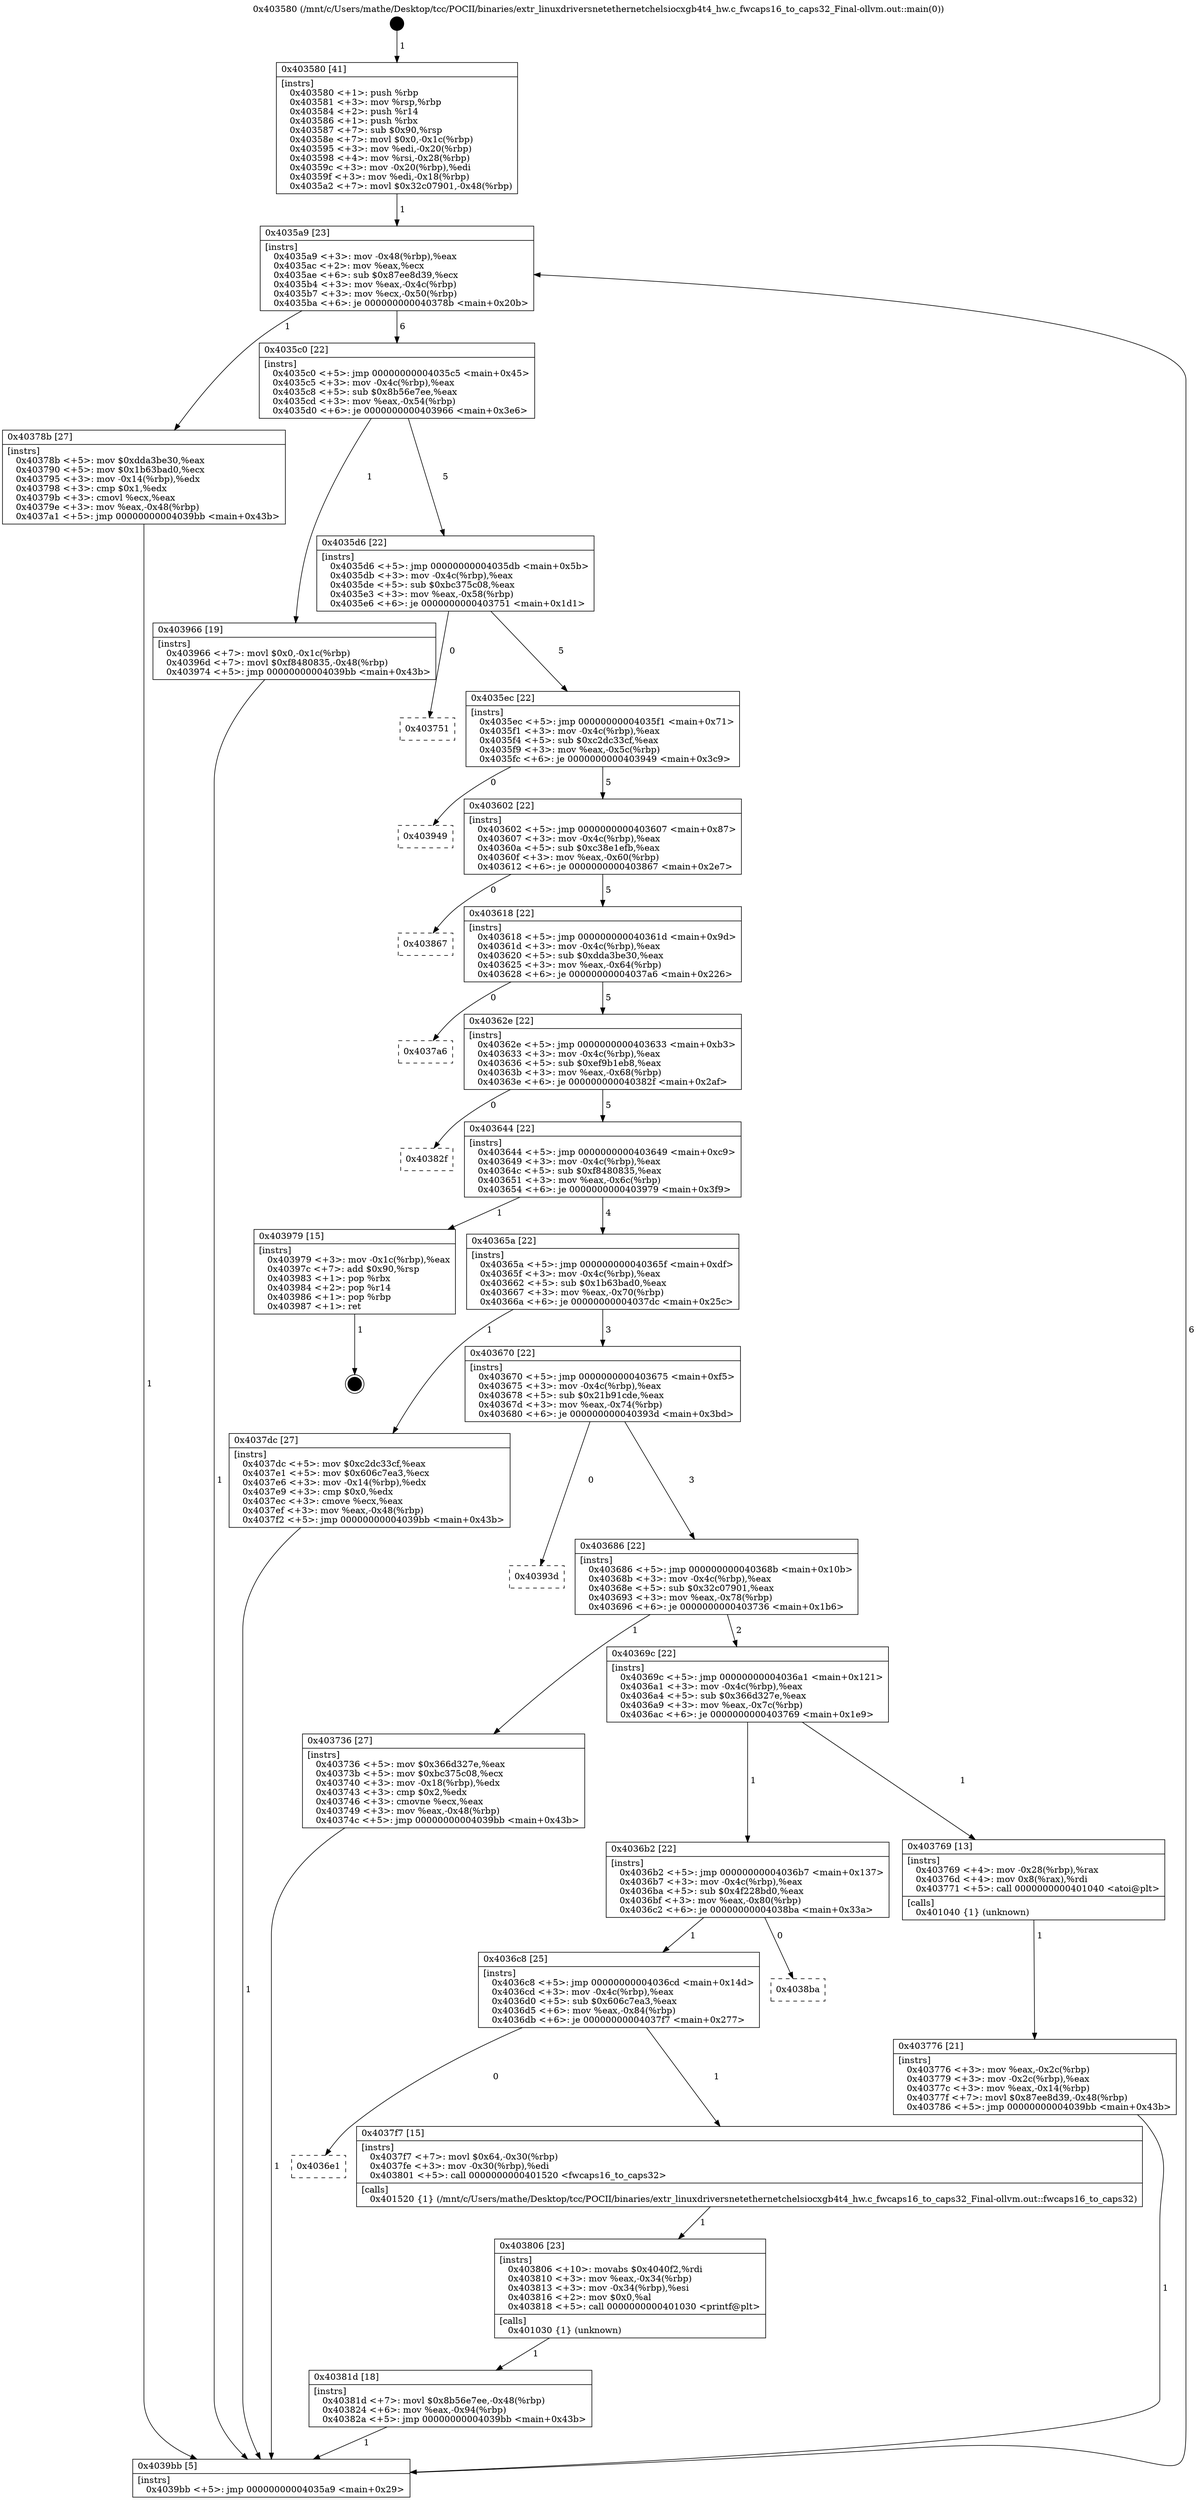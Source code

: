 digraph "0x403580" {
  label = "0x403580 (/mnt/c/Users/mathe/Desktop/tcc/POCII/binaries/extr_linuxdriversnetethernetchelsiocxgb4t4_hw.c_fwcaps16_to_caps32_Final-ollvm.out::main(0))"
  labelloc = "t"
  node[shape=record]

  Entry [label="",width=0.3,height=0.3,shape=circle,fillcolor=black,style=filled]
  "0x4035a9" [label="{
     0x4035a9 [23]\l
     | [instrs]\l
     &nbsp;&nbsp;0x4035a9 \<+3\>: mov -0x48(%rbp),%eax\l
     &nbsp;&nbsp;0x4035ac \<+2\>: mov %eax,%ecx\l
     &nbsp;&nbsp;0x4035ae \<+6\>: sub $0x87ee8d39,%ecx\l
     &nbsp;&nbsp;0x4035b4 \<+3\>: mov %eax,-0x4c(%rbp)\l
     &nbsp;&nbsp;0x4035b7 \<+3\>: mov %ecx,-0x50(%rbp)\l
     &nbsp;&nbsp;0x4035ba \<+6\>: je 000000000040378b \<main+0x20b\>\l
  }"]
  "0x40378b" [label="{
     0x40378b [27]\l
     | [instrs]\l
     &nbsp;&nbsp;0x40378b \<+5\>: mov $0xdda3be30,%eax\l
     &nbsp;&nbsp;0x403790 \<+5\>: mov $0x1b63bad0,%ecx\l
     &nbsp;&nbsp;0x403795 \<+3\>: mov -0x14(%rbp),%edx\l
     &nbsp;&nbsp;0x403798 \<+3\>: cmp $0x1,%edx\l
     &nbsp;&nbsp;0x40379b \<+3\>: cmovl %ecx,%eax\l
     &nbsp;&nbsp;0x40379e \<+3\>: mov %eax,-0x48(%rbp)\l
     &nbsp;&nbsp;0x4037a1 \<+5\>: jmp 00000000004039bb \<main+0x43b\>\l
  }"]
  "0x4035c0" [label="{
     0x4035c0 [22]\l
     | [instrs]\l
     &nbsp;&nbsp;0x4035c0 \<+5\>: jmp 00000000004035c5 \<main+0x45\>\l
     &nbsp;&nbsp;0x4035c5 \<+3\>: mov -0x4c(%rbp),%eax\l
     &nbsp;&nbsp;0x4035c8 \<+5\>: sub $0x8b56e7ee,%eax\l
     &nbsp;&nbsp;0x4035cd \<+3\>: mov %eax,-0x54(%rbp)\l
     &nbsp;&nbsp;0x4035d0 \<+6\>: je 0000000000403966 \<main+0x3e6\>\l
  }"]
  Exit [label="",width=0.3,height=0.3,shape=circle,fillcolor=black,style=filled,peripheries=2]
  "0x403966" [label="{
     0x403966 [19]\l
     | [instrs]\l
     &nbsp;&nbsp;0x403966 \<+7\>: movl $0x0,-0x1c(%rbp)\l
     &nbsp;&nbsp;0x40396d \<+7\>: movl $0xf8480835,-0x48(%rbp)\l
     &nbsp;&nbsp;0x403974 \<+5\>: jmp 00000000004039bb \<main+0x43b\>\l
  }"]
  "0x4035d6" [label="{
     0x4035d6 [22]\l
     | [instrs]\l
     &nbsp;&nbsp;0x4035d6 \<+5\>: jmp 00000000004035db \<main+0x5b\>\l
     &nbsp;&nbsp;0x4035db \<+3\>: mov -0x4c(%rbp),%eax\l
     &nbsp;&nbsp;0x4035de \<+5\>: sub $0xbc375c08,%eax\l
     &nbsp;&nbsp;0x4035e3 \<+3\>: mov %eax,-0x58(%rbp)\l
     &nbsp;&nbsp;0x4035e6 \<+6\>: je 0000000000403751 \<main+0x1d1\>\l
  }"]
  "0x40381d" [label="{
     0x40381d [18]\l
     | [instrs]\l
     &nbsp;&nbsp;0x40381d \<+7\>: movl $0x8b56e7ee,-0x48(%rbp)\l
     &nbsp;&nbsp;0x403824 \<+6\>: mov %eax,-0x94(%rbp)\l
     &nbsp;&nbsp;0x40382a \<+5\>: jmp 00000000004039bb \<main+0x43b\>\l
  }"]
  "0x403751" [label="{
     0x403751\l
  }", style=dashed]
  "0x4035ec" [label="{
     0x4035ec [22]\l
     | [instrs]\l
     &nbsp;&nbsp;0x4035ec \<+5\>: jmp 00000000004035f1 \<main+0x71\>\l
     &nbsp;&nbsp;0x4035f1 \<+3\>: mov -0x4c(%rbp),%eax\l
     &nbsp;&nbsp;0x4035f4 \<+5\>: sub $0xc2dc33cf,%eax\l
     &nbsp;&nbsp;0x4035f9 \<+3\>: mov %eax,-0x5c(%rbp)\l
     &nbsp;&nbsp;0x4035fc \<+6\>: je 0000000000403949 \<main+0x3c9\>\l
  }"]
  "0x403806" [label="{
     0x403806 [23]\l
     | [instrs]\l
     &nbsp;&nbsp;0x403806 \<+10\>: movabs $0x4040f2,%rdi\l
     &nbsp;&nbsp;0x403810 \<+3\>: mov %eax,-0x34(%rbp)\l
     &nbsp;&nbsp;0x403813 \<+3\>: mov -0x34(%rbp),%esi\l
     &nbsp;&nbsp;0x403816 \<+2\>: mov $0x0,%al\l
     &nbsp;&nbsp;0x403818 \<+5\>: call 0000000000401030 \<printf@plt\>\l
     | [calls]\l
     &nbsp;&nbsp;0x401030 \{1\} (unknown)\l
  }"]
  "0x403949" [label="{
     0x403949\l
  }", style=dashed]
  "0x403602" [label="{
     0x403602 [22]\l
     | [instrs]\l
     &nbsp;&nbsp;0x403602 \<+5\>: jmp 0000000000403607 \<main+0x87\>\l
     &nbsp;&nbsp;0x403607 \<+3\>: mov -0x4c(%rbp),%eax\l
     &nbsp;&nbsp;0x40360a \<+5\>: sub $0xc38e1efb,%eax\l
     &nbsp;&nbsp;0x40360f \<+3\>: mov %eax,-0x60(%rbp)\l
     &nbsp;&nbsp;0x403612 \<+6\>: je 0000000000403867 \<main+0x2e7\>\l
  }"]
  "0x4036e1" [label="{
     0x4036e1\l
  }", style=dashed]
  "0x403867" [label="{
     0x403867\l
  }", style=dashed]
  "0x403618" [label="{
     0x403618 [22]\l
     | [instrs]\l
     &nbsp;&nbsp;0x403618 \<+5\>: jmp 000000000040361d \<main+0x9d\>\l
     &nbsp;&nbsp;0x40361d \<+3\>: mov -0x4c(%rbp),%eax\l
     &nbsp;&nbsp;0x403620 \<+5\>: sub $0xdda3be30,%eax\l
     &nbsp;&nbsp;0x403625 \<+3\>: mov %eax,-0x64(%rbp)\l
     &nbsp;&nbsp;0x403628 \<+6\>: je 00000000004037a6 \<main+0x226\>\l
  }"]
  "0x4037f7" [label="{
     0x4037f7 [15]\l
     | [instrs]\l
     &nbsp;&nbsp;0x4037f7 \<+7\>: movl $0x64,-0x30(%rbp)\l
     &nbsp;&nbsp;0x4037fe \<+3\>: mov -0x30(%rbp),%edi\l
     &nbsp;&nbsp;0x403801 \<+5\>: call 0000000000401520 \<fwcaps16_to_caps32\>\l
     | [calls]\l
     &nbsp;&nbsp;0x401520 \{1\} (/mnt/c/Users/mathe/Desktop/tcc/POCII/binaries/extr_linuxdriversnetethernetchelsiocxgb4t4_hw.c_fwcaps16_to_caps32_Final-ollvm.out::fwcaps16_to_caps32)\l
  }"]
  "0x4037a6" [label="{
     0x4037a6\l
  }", style=dashed]
  "0x40362e" [label="{
     0x40362e [22]\l
     | [instrs]\l
     &nbsp;&nbsp;0x40362e \<+5\>: jmp 0000000000403633 \<main+0xb3\>\l
     &nbsp;&nbsp;0x403633 \<+3\>: mov -0x4c(%rbp),%eax\l
     &nbsp;&nbsp;0x403636 \<+5\>: sub $0xef9b1eb8,%eax\l
     &nbsp;&nbsp;0x40363b \<+3\>: mov %eax,-0x68(%rbp)\l
     &nbsp;&nbsp;0x40363e \<+6\>: je 000000000040382f \<main+0x2af\>\l
  }"]
  "0x4036c8" [label="{
     0x4036c8 [25]\l
     | [instrs]\l
     &nbsp;&nbsp;0x4036c8 \<+5\>: jmp 00000000004036cd \<main+0x14d\>\l
     &nbsp;&nbsp;0x4036cd \<+3\>: mov -0x4c(%rbp),%eax\l
     &nbsp;&nbsp;0x4036d0 \<+5\>: sub $0x606c7ea3,%eax\l
     &nbsp;&nbsp;0x4036d5 \<+6\>: mov %eax,-0x84(%rbp)\l
     &nbsp;&nbsp;0x4036db \<+6\>: je 00000000004037f7 \<main+0x277\>\l
  }"]
  "0x40382f" [label="{
     0x40382f\l
  }", style=dashed]
  "0x403644" [label="{
     0x403644 [22]\l
     | [instrs]\l
     &nbsp;&nbsp;0x403644 \<+5\>: jmp 0000000000403649 \<main+0xc9\>\l
     &nbsp;&nbsp;0x403649 \<+3\>: mov -0x4c(%rbp),%eax\l
     &nbsp;&nbsp;0x40364c \<+5\>: sub $0xf8480835,%eax\l
     &nbsp;&nbsp;0x403651 \<+3\>: mov %eax,-0x6c(%rbp)\l
     &nbsp;&nbsp;0x403654 \<+6\>: je 0000000000403979 \<main+0x3f9\>\l
  }"]
  "0x4038ba" [label="{
     0x4038ba\l
  }", style=dashed]
  "0x403979" [label="{
     0x403979 [15]\l
     | [instrs]\l
     &nbsp;&nbsp;0x403979 \<+3\>: mov -0x1c(%rbp),%eax\l
     &nbsp;&nbsp;0x40397c \<+7\>: add $0x90,%rsp\l
     &nbsp;&nbsp;0x403983 \<+1\>: pop %rbx\l
     &nbsp;&nbsp;0x403984 \<+2\>: pop %r14\l
     &nbsp;&nbsp;0x403986 \<+1\>: pop %rbp\l
     &nbsp;&nbsp;0x403987 \<+1\>: ret\l
  }"]
  "0x40365a" [label="{
     0x40365a [22]\l
     | [instrs]\l
     &nbsp;&nbsp;0x40365a \<+5\>: jmp 000000000040365f \<main+0xdf\>\l
     &nbsp;&nbsp;0x40365f \<+3\>: mov -0x4c(%rbp),%eax\l
     &nbsp;&nbsp;0x403662 \<+5\>: sub $0x1b63bad0,%eax\l
     &nbsp;&nbsp;0x403667 \<+3\>: mov %eax,-0x70(%rbp)\l
     &nbsp;&nbsp;0x40366a \<+6\>: je 00000000004037dc \<main+0x25c\>\l
  }"]
  "0x403776" [label="{
     0x403776 [21]\l
     | [instrs]\l
     &nbsp;&nbsp;0x403776 \<+3\>: mov %eax,-0x2c(%rbp)\l
     &nbsp;&nbsp;0x403779 \<+3\>: mov -0x2c(%rbp),%eax\l
     &nbsp;&nbsp;0x40377c \<+3\>: mov %eax,-0x14(%rbp)\l
     &nbsp;&nbsp;0x40377f \<+7\>: movl $0x87ee8d39,-0x48(%rbp)\l
     &nbsp;&nbsp;0x403786 \<+5\>: jmp 00000000004039bb \<main+0x43b\>\l
  }"]
  "0x4037dc" [label="{
     0x4037dc [27]\l
     | [instrs]\l
     &nbsp;&nbsp;0x4037dc \<+5\>: mov $0xc2dc33cf,%eax\l
     &nbsp;&nbsp;0x4037e1 \<+5\>: mov $0x606c7ea3,%ecx\l
     &nbsp;&nbsp;0x4037e6 \<+3\>: mov -0x14(%rbp),%edx\l
     &nbsp;&nbsp;0x4037e9 \<+3\>: cmp $0x0,%edx\l
     &nbsp;&nbsp;0x4037ec \<+3\>: cmove %ecx,%eax\l
     &nbsp;&nbsp;0x4037ef \<+3\>: mov %eax,-0x48(%rbp)\l
     &nbsp;&nbsp;0x4037f2 \<+5\>: jmp 00000000004039bb \<main+0x43b\>\l
  }"]
  "0x403670" [label="{
     0x403670 [22]\l
     | [instrs]\l
     &nbsp;&nbsp;0x403670 \<+5\>: jmp 0000000000403675 \<main+0xf5\>\l
     &nbsp;&nbsp;0x403675 \<+3\>: mov -0x4c(%rbp),%eax\l
     &nbsp;&nbsp;0x403678 \<+5\>: sub $0x21b91cde,%eax\l
     &nbsp;&nbsp;0x40367d \<+3\>: mov %eax,-0x74(%rbp)\l
     &nbsp;&nbsp;0x403680 \<+6\>: je 000000000040393d \<main+0x3bd\>\l
  }"]
  "0x4036b2" [label="{
     0x4036b2 [22]\l
     | [instrs]\l
     &nbsp;&nbsp;0x4036b2 \<+5\>: jmp 00000000004036b7 \<main+0x137\>\l
     &nbsp;&nbsp;0x4036b7 \<+3\>: mov -0x4c(%rbp),%eax\l
     &nbsp;&nbsp;0x4036ba \<+5\>: sub $0x4f228bd0,%eax\l
     &nbsp;&nbsp;0x4036bf \<+3\>: mov %eax,-0x80(%rbp)\l
     &nbsp;&nbsp;0x4036c2 \<+6\>: je 00000000004038ba \<main+0x33a\>\l
  }"]
  "0x40393d" [label="{
     0x40393d\l
  }", style=dashed]
  "0x403686" [label="{
     0x403686 [22]\l
     | [instrs]\l
     &nbsp;&nbsp;0x403686 \<+5\>: jmp 000000000040368b \<main+0x10b\>\l
     &nbsp;&nbsp;0x40368b \<+3\>: mov -0x4c(%rbp),%eax\l
     &nbsp;&nbsp;0x40368e \<+5\>: sub $0x32c07901,%eax\l
     &nbsp;&nbsp;0x403693 \<+3\>: mov %eax,-0x78(%rbp)\l
     &nbsp;&nbsp;0x403696 \<+6\>: je 0000000000403736 \<main+0x1b6\>\l
  }"]
  "0x403769" [label="{
     0x403769 [13]\l
     | [instrs]\l
     &nbsp;&nbsp;0x403769 \<+4\>: mov -0x28(%rbp),%rax\l
     &nbsp;&nbsp;0x40376d \<+4\>: mov 0x8(%rax),%rdi\l
     &nbsp;&nbsp;0x403771 \<+5\>: call 0000000000401040 \<atoi@plt\>\l
     | [calls]\l
     &nbsp;&nbsp;0x401040 \{1\} (unknown)\l
  }"]
  "0x403736" [label="{
     0x403736 [27]\l
     | [instrs]\l
     &nbsp;&nbsp;0x403736 \<+5\>: mov $0x366d327e,%eax\l
     &nbsp;&nbsp;0x40373b \<+5\>: mov $0xbc375c08,%ecx\l
     &nbsp;&nbsp;0x403740 \<+3\>: mov -0x18(%rbp),%edx\l
     &nbsp;&nbsp;0x403743 \<+3\>: cmp $0x2,%edx\l
     &nbsp;&nbsp;0x403746 \<+3\>: cmovne %ecx,%eax\l
     &nbsp;&nbsp;0x403749 \<+3\>: mov %eax,-0x48(%rbp)\l
     &nbsp;&nbsp;0x40374c \<+5\>: jmp 00000000004039bb \<main+0x43b\>\l
  }"]
  "0x40369c" [label="{
     0x40369c [22]\l
     | [instrs]\l
     &nbsp;&nbsp;0x40369c \<+5\>: jmp 00000000004036a1 \<main+0x121\>\l
     &nbsp;&nbsp;0x4036a1 \<+3\>: mov -0x4c(%rbp),%eax\l
     &nbsp;&nbsp;0x4036a4 \<+5\>: sub $0x366d327e,%eax\l
     &nbsp;&nbsp;0x4036a9 \<+3\>: mov %eax,-0x7c(%rbp)\l
     &nbsp;&nbsp;0x4036ac \<+6\>: je 0000000000403769 \<main+0x1e9\>\l
  }"]
  "0x4039bb" [label="{
     0x4039bb [5]\l
     | [instrs]\l
     &nbsp;&nbsp;0x4039bb \<+5\>: jmp 00000000004035a9 \<main+0x29\>\l
  }"]
  "0x403580" [label="{
     0x403580 [41]\l
     | [instrs]\l
     &nbsp;&nbsp;0x403580 \<+1\>: push %rbp\l
     &nbsp;&nbsp;0x403581 \<+3\>: mov %rsp,%rbp\l
     &nbsp;&nbsp;0x403584 \<+2\>: push %r14\l
     &nbsp;&nbsp;0x403586 \<+1\>: push %rbx\l
     &nbsp;&nbsp;0x403587 \<+7\>: sub $0x90,%rsp\l
     &nbsp;&nbsp;0x40358e \<+7\>: movl $0x0,-0x1c(%rbp)\l
     &nbsp;&nbsp;0x403595 \<+3\>: mov %edi,-0x20(%rbp)\l
     &nbsp;&nbsp;0x403598 \<+4\>: mov %rsi,-0x28(%rbp)\l
     &nbsp;&nbsp;0x40359c \<+3\>: mov -0x20(%rbp),%edi\l
     &nbsp;&nbsp;0x40359f \<+3\>: mov %edi,-0x18(%rbp)\l
     &nbsp;&nbsp;0x4035a2 \<+7\>: movl $0x32c07901,-0x48(%rbp)\l
  }"]
  Entry -> "0x403580" [label=" 1"]
  "0x4035a9" -> "0x40378b" [label=" 1"]
  "0x4035a9" -> "0x4035c0" [label=" 6"]
  "0x403979" -> Exit [label=" 1"]
  "0x4035c0" -> "0x403966" [label=" 1"]
  "0x4035c0" -> "0x4035d6" [label=" 5"]
  "0x403966" -> "0x4039bb" [label=" 1"]
  "0x4035d6" -> "0x403751" [label=" 0"]
  "0x4035d6" -> "0x4035ec" [label=" 5"]
  "0x40381d" -> "0x4039bb" [label=" 1"]
  "0x4035ec" -> "0x403949" [label=" 0"]
  "0x4035ec" -> "0x403602" [label=" 5"]
  "0x403806" -> "0x40381d" [label=" 1"]
  "0x403602" -> "0x403867" [label=" 0"]
  "0x403602" -> "0x403618" [label=" 5"]
  "0x4037f7" -> "0x403806" [label=" 1"]
  "0x403618" -> "0x4037a6" [label=" 0"]
  "0x403618" -> "0x40362e" [label=" 5"]
  "0x4036c8" -> "0x4036e1" [label=" 0"]
  "0x40362e" -> "0x40382f" [label=" 0"]
  "0x40362e" -> "0x403644" [label=" 5"]
  "0x4036c8" -> "0x4037f7" [label=" 1"]
  "0x403644" -> "0x403979" [label=" 1"]
  "0x403644" -> "0x40365a" [label=" 4"]
  "0x4036b2" -> "0x4036c8" [label=" 1"]
  "0x40365a" -> "0x4037dc" [label=" 1"]
  "0x40365a" -> "0x403670" [label=" 3"]
  "0x4036b2" -> "0x4038ba" [label=" 0"]
  "0x403670" -> "0x40393d" [label=" 0"]
  "0x403670" -> "0x403686" [label=" 3"]
  "0x4037dc" -> "0x4039bb" [label=" 1"]
  "0x403686" -> "0x403736" [label=" 1"]
  "0x403686" -> "0x40369c" [label=" 2"]
  "0x403736" -> "0x4039bb" [label=" 1"]
  "0x403580" -> "0x4035a9" [label=" 1"]
  "0x4039bb" -> "0x4035a9" [label=" 6"]
  "0x40378b" -> "0x4039bb" [label=" 1"]
  "0x40369c" -> "0x403769" [label=" 1"]
  "0x40369c" -> "0x4036b2" [label=" 1"]
  "0x403769" -> "0x403776" [label=" 1"]
  "0x403776" -> "0x4039bb" [label=" 1"]
}
